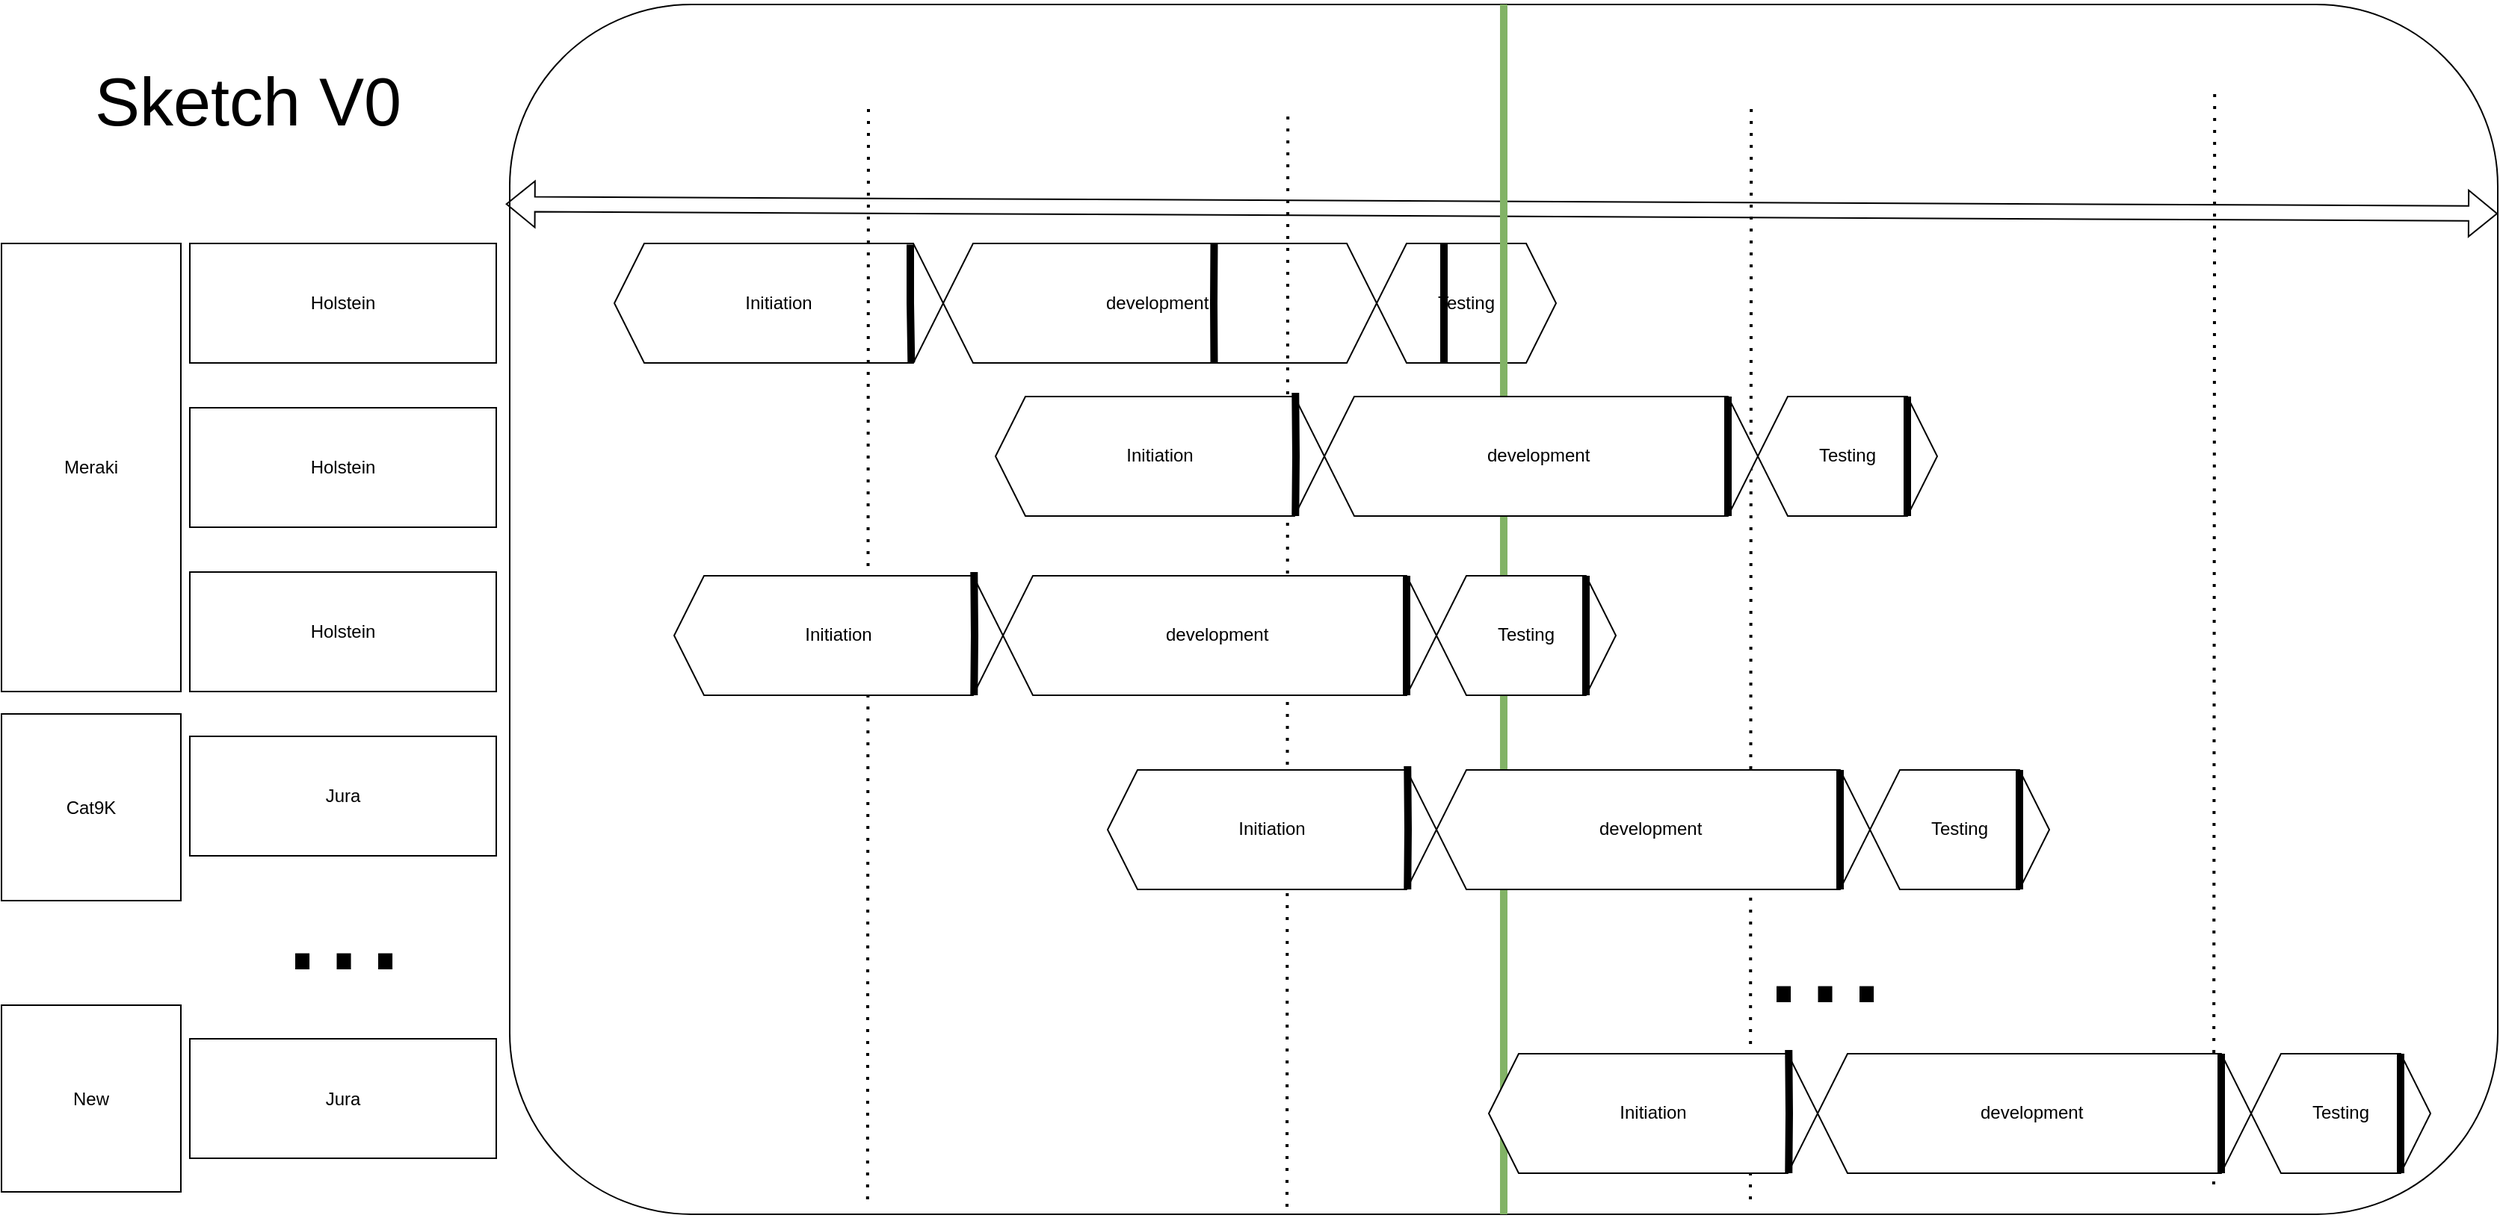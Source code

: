 <mxfile version="16.5.1" type="device"><diagram name="Page-1" id="12e1b939-464a-85fe-373e-61e167be1490"><mxGraphModel dx="5518" dy="2666" grid="1" gridSize="10" guides="1" tooltips="1" connect="1" arrows="1" fold="1" page="1" pageScale="1.5" pageWidth="1169" pageHeight="826" background="none" math="0" shadow="0"><root><mxCell id="0"/><mxCell id="1" parent="0"/><mxCell id="exIwLIKuVTDGaJS_8ych-7" value="" style="rounded=1;whiteSpace=wrap;html=1;" parent="1" vertex="1"><mxGeometry x="-3140" y="-890" width="1330" height="810" as="geometry"/></mxCell><mxCell id="exIwLIKuVTDGaJS_8ych-8" value="Initiation" style="shape=hexagon;perimeter=hexagonPerimeter2;whiteSpace=wrap;html=1;fixedSize=1;" parent="1" vertex="1"><mxGeometry x="-3070" y="-730" width="220" height="80" as="geometry"/></mxCell><mxCell id="exIwLIKuVTDGaJS_8ych-9" value="development&amp;nbsp;" style="shape=hexagon;perimeter=hexagonPerimeter2;whiteSpace=wrap;html=1;fixedSize=1;" parent="1" vertex="1"><mxGeometry x="-2850" y="-730" width="290" height="80" as="geometry"/></mxCell><mxCell id="exIwLIKuVTDGaJS_8ych-10" value="Testing" style="shape=hexagon;perimeter=hexagonPerimeter2;whiteSpace=wrap;html=1;fixedSize=1;" parent="1" vertex="1"><mxGeometry x="-2560" y="-730" width="120" height="80" as="geometry"/></mxCell><mxCell id="exIwLIKuVTDGaJS_8ych-13" value="" style="shape=flexArrow;endArrow=classic;startArrow=classic;html=1;rounded=0;exitX=-0.002;exitY=0.165;exitDx=0;exitDy=0;exitPerimeter=0;" parent="1" source="exIwLIKuVTDGaJS_8ych-7" edge="1"><mxGeometry width="100" height="100" relative="1" as="geometry"><mxPoint x="-2970" y="-710" as="sourcePoint"/><mxPoint x="-1810" y="-750" as="targetPoint"/></mxGeometry></mxCell><mxCell id="exIwLIKuVTDGaJS_8ych-14" value="" style="endArrow=none;dashed=1;html=1;dashPattern=1 3;strokeWidth=2;rounded=0;entryX=0.18;entryY=0.988;entryDx=0;entryDy=0;entryPerimeter=0;" parent="1" target="exIwLIKuVTDGaJS_8ych-7" edge="1"><mxGeometry width="50" height="50" relative="1" as="geometry"><mxPoint x="-2900" y="-820" as="sourcePoint"/><mxPoint x="-2850" y="-870" as="targetPoint"/></mxGeometry></mxCell><mxCell id="exIwLIKuVTDGaJS_8ych-15" value="" style="endArrow=none;dashed=1;html=1;dashPattern=1 3;strokeWidth=2;rounded=0;entryX=0.18;entryY=0.988;entryDx=0;entryDy=0;entryPerimeter=0;" parent="1" edge="1"><mxGeometry width="50" height="50" relative="1" as="geometry"><mxPoint x="-2619.4" y="-815" as="sourcePoint"/><mxPoint x="-2620" y="-84.72" as="targetPoint"/></mxGeometry></mxCell><mxCell id="exIwLIKuVTDGaJS_8ych-16" value="" style="endArrow=none;dashed=1;html=1;dashPattern=1 3;strokeWidth=2;rounded=0;entryX=0.18;entryY=0.988;entryDx=0;entryDy=0;entryPerimeter=0;" parent="1" edge="1"><mxGeometry width="50" height="50" relative="1" as="geometry"><mxPoint x="-2309.4" y="-820" as="sourcePoint"/><mxPoint x="-2310" y="-89.72" as="targetPoint"/></mxGeometry></mxCell><mxCell id="exIwLIKuVTDGaJS_8ych-17" value="" style="endArrow=none;dashed=1;html=1;dashPattern=1 3;strokeWidth=2;rounded=0;entryX=0.18;entryY=0.988;entryDx=0;entryDy=0;entryPerimeter=0;" parent="1" edge="1"><mxGeometry width="50" height="50" relative="1" as="geometry"><mxPoint x="-1999.4" y="-830" as="sourcePoint"/><mxPoint x="-2000" y="-99.72" as="targetPoint"/></mxGeometry></mxCell><mxCell id="exIwLIKuVTDGaJS_8ych-18" value="" style="endArrow=none;html=1;rounded=0;entryX=0.5;entryY=0;entryDx=0;entryDy=0;exitX=0.5;exitY=1;exitDx=0;exitDy=0;strokeWidth=5;fillColor=#d5e8d4;strokeColor=#82b366;" parent="1" source="exIwLIKuVTDGaJS_8ych-7" target="exIwLIKuVTDGaJS_8ych-7" edge="1"><mxGeometry width="50" height="50" relative="1" as="geometry"><mxPoint x="-2500" y="-460" as="sourcePoint"/><mxPoint x="-2450" y="-510" as="targetPoint"/></mxGeometry></mxCell><mxCell id="exIwLIKuVTDGaJS_8ych-21" value="" style="endArrow=none;html=1;rounded=0;strokeWidth=5;entryX=0.375;entryY=0;entryDx=0;entryDy=0;exitX=0.375;exitY=1;exitDx=0;exitDy=0;" parent="1" source="exIwLIKuVTDGaJS_8ych-10" target="exIwLIKuVTDGaJS_8ych-10" edge="1"><mxGeometry width="50" height="50" relative="1" as="geometry"><mxPoint x="-2460" y="-650" as="sourcePoint"/><mxPoint x="-2460" y="-730" as="targetPoint"/><Array as="points"><mxPoint x="-2515" y="-670"/></Array></mxGeometry></mxCell><mxCell id="exIwLIKuVTDGaJS_8ych-22" value="Initiation" style="shape=hexagon;perimeter=hexagonPerimeter2;whiteSpace=wrap;html=1;fixedSize=1;" parent="1" vertex="1"><mxGeometry x="-2815" y="-627.52" width="220" height="80" as="geometry"/></mxCell><mxCell id="exIwLIKuVTDGaJS_8ych-23" value="development&amp;nbsp;" style="shape=hexagon;perimeter=hexagonPerimeter2;whiteSpace=wrap;html=1;fixedSize=1;" parent="1" vertex="1"><mxGeometry x="-2595" y="-627.52" width="290" height="80" as="geometry"/></mxCell><mxCell id="exIwLIKuVTDGaJS_8ych-24" value="Testing" style="shape=hexagon;perimeter=hexagonPerimeter2;whiteSpace=wrap;html=1;fixedSize=1;" parent="1" vertex="1"><mxGeometry x="-2305" y="-627.52" width="120" height="80" as="geometry"/></mxCell><mxCell id="exIwLIKuVTDGaJS_8ych-25" value="" style="endArrow=none;html=1;rounded=0;strokeWidth=5;entryX=0.912;entryY=-0.031;entryDx=0;entryDy=0;exitX=0.912;exitY=1;exitDx=0;exitDy=0;entryPerimeter=0;exitPerimeter=0;" parent="1" source="exIwLIKuVTDGaJS_8ych-22" target="exIwLIKuVTDGaJS_8ych-22" edge="1"><mxGeometry width="50" height="50" relative="1" as="geometry"><mxPoint x="-2745" y="-567.52" as="sourcePoint"/><mxPoint x="-2695" y="-617.52" as="targetPoint"/><Array as="points"><mxPoint x="-2614" y="-587.52"/></Array></mxGeometry></mxCell><mxCell id="exIwLIKuVTDGaJS_8ych-26" value="" style="endArrow=none;html=1;rounded=0;strokeWidth=5;entryX=0.375;entryY=0;entryDx=0;entryDy=0;exitX=0.375;exitY=1;exitDx=0;exitDy=0;" parent="1" edge="1"><mxGeometry width="50" height="50" relative="1" as="geometry"><mxPoint x="-2325" y="-547.52" as="sourcePoint"/><mxPoint x="-2325" y="-627.52" as="targetPoint"/></mxGeometry></mxCell><mxCell id="exIwLIKuVTDGaJS_8ych-27" value="" style="endArrow=none;html=1;rounded=0;strokeWidth=5;entryX=0.375;entryY=0;entryDx=0;entryDy=0;exitX=0.375;exitY=1;exitDx=0;exitDy=0;" parent="1" edge="1"><mxGeometry width="50" height="50" relative="1" as="geometry"><mxPoint x="-2205" y="-547.52" as="sourcePoint"/><mxPoint x="-2205" y="-627.52" as="targetPoint"/></mxGeometry></mxCell><mxCell id="exIwLIKuVTDGaJS_8ych-28" value="Initiation" style="shape=hexagon;perimeter=hexagonPerimeter2;whiteSpace=wrap;html=1;fixedSize=1;" parent="1" vertex="1"><mxGeometry x="-3030" y="-507.52" width="220" height="80" as="geometry"/></mxCell><mxCell id="exIwLIKuVTDGaJS_8ych-29" value="development&amp;nbsp;" style="shape=hexagon;perimeter=hexagonPerimeter2;whiteSpace=wrap;html=1;fixedSize=1;" parent="1" vertex="1"><mxGeometry x="-2810" y="-507.52" width="290" height="80" as="geometry"/></mxCell><mxCell id="exIwLIKuVTDGaJS_8ych-30" value="Testing" style="shape=hexagon;perimeter=hexagonPerimeter2;whiteSpace=wrap;html=1;fixedSize=1;" parent="1" vertex="1"><mxGeometry x="-2520" y="-507.52" width="120" height="80" as="geometry"/></mxCell><mxCell id="exIwLIKuVTDGaJS_8ych-31" value="" style="endArrow=none;html=1;rounded=0;strokeWidth=5;entryX=0.912;entryY=-0.031;entryDx=0;entryDy=0;exitX=0.912;exitY=1;exitDx=0;exitDy=0;entryPerimeter=0;exitPerimeter=0;" parent="1" source="exIwLIKuVTDGaJS_8ych-28" target="exIwLIKuVTDGaJS_8ych-28" edge="1"><mxGeometry width="50" height="50" relative="1" as="geometry"><mxPoint x="-2960" y="-447.52" as="sourcePoint"/><mxPoint x="-2910" y="-497.52" as="targetPoint"/><Array as="points"><mxPoint x="-2829" y="-467.52"/></Array></mxGeometry></mxCell><mxCell id="exIwLIKuVTDGaJS_8ych-32" value="" style="endArrow=none;html=1;rounded=0;strokeWidth=5;entryX=0.375;entryY=0;entryDx=0;entryDy=0;exitX=0.375;exitY=1;exitDx=0;exitDy=0;" parent="1" edge="1"><mxGeometry width="50" height="50" relative="1" as="geometry"><mxPoint x="-2540" y="-427.52" as="sourcePoint"/><mxPoint x="-2540" y="-507.52" as="targetPoint"/></mxGeometry></mxCell><mxCell id="exIwLIKuVTDGaJS_8ych-33" value="" style="endArrow=none;html=1;rounded=0;strokeWidth=5;entryX=0.375;entryY=0;entryDx=0;entryDy=0;exitX=0.375;exitY=1;exitDx=0;exitDy=0;" parent="1" edge="1"><mxGeometry width="50" height="50" relative="1" as="geometry"><mxPoint x="-2420" y="-427.52" as="sourcePoint"/><mxPoint x="-2420" y="-507.52" as="targetPoint"/></mxGeometry></mxCell><mxCell id="exIwLIKuVTDGaJS_8ych-34" value="Initiation" style="shape=hexagon;perimeter=hexagonPerimeter2;whiteSpace=wrap;html=1;fixedSize=1;" parent="1" vertex="1"><mxGeometry x="-2740" y="-377.52" width="220" height="80" as="geometry"/></mxCell><mxCell id="exIwLIKuVTDGaJS_8ych-35" value="development&amp;nbsp;" style="shape=hexagon;perimeter=hexagonPerimeter2;whiteSpace=wrap;html=1;fixedSize=1;" parent="1" vertex="1"><mxGeometry x="-2520" y="-377.52" width="290" height="80" as="geometry"/></mxCell><mxCell id="exIwLIKuVTDGaJS_8ych-36" value="Testing" style="shape=hexagon;perimeter=hexagonPerimeter2;whiteSpace=wrap;html=1;fixedSize=1;" parent="1" vertex="1"><mxGeometry x="-2230" y="-377.52" width="120" height="80" as="geometry"/></mxCell><mxCell id="exIwLIKuVTDGaJS_8ych-37" value="" style="endArrow=none;html=1;rounded=0;strokeWidth=5;entryX=0.912;entryY=-0.031;entryDx=0;entryDy=0;exitX=0.912;exitY=1;exitDx=0;exitDy=0;entryPerimeter=0;exitPerimeter=0;" parent="1" source="exIwLIKuVTDGaJS_8ych-34" target="exIwLIKuVTDGaJS_8ych-34" edge="1"><mxGeometry width="50" height="50" relative="1" as="geometry"><mxPoint x="-2670" y="-317.52" as="sourcePoint"/><mxPoint x="-2620" y="-367.52" as="targetPoint"/><Array as="points"><mxPoint x="-2539" y="-337.52"/></Array></mxGeometry></mxCell><mxCell id="exIwLIKuVTDGaJS_8ych-38" value="" style="endArrow=none;html=1;rounded=0;strokeWidth=5;entryX=0.375;entryY=0;entryDx=0;entryDy=0;exitX=0.375;exitY=1;exitDx=0;exitDy=0;" parent="1" edge="1"><mxGeometry width="50" height="50" relative="1" as="geometry"><mxPoint x="-2250" y="-297.52" as="sourcePoint"/><mxPoint x="-2250" y="-377.52" as="targetPoint"/></mxGeometry></mxCell><mxCell id="exIwLIKuVTDGaJS_8ych-39" value="" style="endArrow=none;html=1;rounded=0;strokeWidth=5;entryX=0.375;entryY=0;entryDx=0;entryDy=0;exitX=0.375;exitY=1;exitDx=0;exitDy=0;" parent="1" edge="1"><mxGeometry width="50" height="50" relative="1" as="geometry"><mxPoint x="-2130" y="-297.52" as="sourcePoint"/><mxPoint x="-2130" y="-377.52" as="targetPoint"/></mxGeometry></mxCell><mxCell id="exIwLIKuVTDGaJS_8ych-40" value="Initiation" style="shape=hexagon;perimeter=hexagonPerimeter2;whiteSpace=wrap;html=1;fixedSize=1;" parent="1" vertex="1"><mxGeometry x="-2485" y="-187.52" width="220" height="80" as="geometry"/></mxCell><mxCell id="exIwLIKuVTDGaJS_8ych-41" value="development&amp;nbsp;" style="shape=hexagon;perimeter=hexagonPerimeter2;whiteSpace=wrap;html=1;fixedSize=1;" parent="1" vertex="1"><mxGeometry x="-2265" y="-187.52" width="290" height="80" as="geometry"/></mxCell><mxCell id="exIwLIKuVTDGaJS_8ych-42" value="Testing" style="shape=hexagon;perimeter=hexagonPerimeter2;whiteSpace=wrap;html=1;fixedSize=1;" parent="1" vertex="1"><mxGeometry x="-1975" y="-187.52" width="120" height="80" as="geometry"/></mxCell><mxCell id="exIwLIKuVTDGaJS_8ych-43" value="" style="endArrow=none;html=1;rounded=0;strokeWidth=5;entryX=0.912;entryY=-0.031;entryDx=0;entryDy=0;exitX=0.912;exitY=1;exitDx=0;exitDy=0;entryPerimeter=0;exitPerimeter=0;" parent="1" source="exIwLIKuVTDGaJS_8ych-40" target="exIwLIKuVTDGaJS_8ych-40" edge="1"><mxGeometry width="50" height="50" relative="1" as="geometry"><mxPoint x="-2415" y="-127.52" as="sourcePoint"/><mxPoint x="-2365" y="-177.52" as="targetPoint"/><Array as="points"><mxPoint x="-2284" y="-147.52"/></Array></mxGeometry></mxCell><mxCell id="exIwLIKuVTDGaJS_8ych-44" value="" style="endArrow=none;html=1;rounded=0;strokeWidth=5;entryX=0.375;entryY=0;entryDx=0;entryDy=0;exitX=0.375;exitY=1;exitDx=0;exitDy=0;" parent="1" edge="1"><mxGeometry width="50" height="50" relative="1" as="geometry"><mxPoint x="-1995" y="-107.52" as="sourcePoint"/><mxPoint x="-1995" y="-187.52" as="targetPoint"/></mxGeometry></mxCell><mxCell id="exIwLIKuVTDGaJS_8ych-45" value="" style="endArrow=none;html=1;rounded=0;strokeWidth=5;entryX=0.375;entryY=0;entryDx=0;entryDy=0;exitX=0.375;exitY=1;exitDx=0;exitDy=0;" parent="1" edge="1"><mxGeometry width="50" height="50" relative="1" as="geometry"><mxPoint x="-1875" y="-107.52" as="sourcePoint"/><mxPoint x="-1875" y="-187.52" as="targetPoint"/></mxGeometry></mxCell><mxCell id="exIwLIKuVTDGaJS_8ych-46" value="&lt;font style=&quot;font-size: 100px&quot;&gt;...&lt;/font&gt;" style="text;html=1;strokeColor=none;fillColor=none;align=center;verticalAlign=middle;whiteSpace=wrap;rounded=0;" parent="1" vertex="1"><mxGeometry x="-2445" y="-377.52" width="370" height="240" as="geometry"/></mxCell><mxCell id="Rpb5bx5xb1qB9lg5ILH0-1" value="" style="endArrow=none;html=1;rounded=0;strokeWidth=5;entryX=0.625;entryY=0;entryDx=0;entryDy=0;exitX=0.625;exitY=1;exitDx=0;exitDy=0;" parent="1" source="exIwLIKuVTDGaJS_8ych-9" target="exIwLIKuVTDGaJS_8ych-9" edge="1"><mxGeometry width="50" height="50" relative="1" as="geometry"><mxPoint x="-2505" y="-640.0" as="sourcePoint"/><mxPoint x="-2505" y="-720" as="targetPoint"/><Array as="points"><mxPoint x="-2669" y="-690"/></Array></mxGeometry></mxCell><mxCell id="RVb1r7F0K4i-i3Arl5gJ-2" value="Meraki" style="rounded=0;whiteSpace=wrap;html=1;" parent="1" vertex="1"><mxGeometry x="-3480" y="-730" width="120" height="300" as="geometry"/></mxCell><mxCell id="F0vbZXk8hU4OlKIwhVoT-1" value="Holstein" style="rounded=0;whiteSpace=wrap;html=1;" vertex="1" parent="1"><mxGeometry x="-3354" y="-730" width="205" height="80" as="geometry"/></mxCell><mxCell id="F0vbZXk8hU4OlKIwhVoT-2" value="Cat9K" style="rounded=0;whiteSpace=wrap;html=1;" vertex="1" parent="1"><mxGeometry x="-3480" y="-415" width="120" height="125" as="geometry"/></mxCell><mxCell id="F0vbZXk8hU4OlKIwhVoT-3" value="Holstein" style="rounded=0;whiteSpace=wrap;html=1;" vertex="1" parent="1"><mxGeometry x="-3354" y="-620" width="205" height="80" as="geometry"/></mxCell><mxCell id="F0vbZXk8hU4OlKIwhVoT-4" value="Holstein" style="rounded=0;whiteSpace=wrap;html=1;" vertex="1" parent="1"><mxGeometry x="-3354" y="-510" width="205" height="80" as="geometry"/></mxCell><mxCell id="F0vbZXk8hU4OlKIwhVoT-5" value="Jura" style="rounded=0;whiteSpace=wrap;html=1;" vertex="1" parent="1"><mxGeometry x="-3354" y="-400" width="205" height="80" as="geometry"/></mxCell><mxCell id="F0vbZXk8hU4OlKIwhVoT-6" value="" style="endArrow=none;html=1;rounded=0;strokeWidth=5;entryX=0.9;entryY=0.01;entryDx=0;entryDy=0;exitX=0.903;exitY=0.996;exitDx=0;exitDy=0;entryPerimeter=0;exitPerimeter=0;" edge="1" parent="1" source="exIwLIKuVTDGaJS_8ych-8" target="exIwLIKuVTDGaJS_8ych-8"><mxGeometry width="50" height="50" relative="1" as="geometry"><mxPoint x="-2658.75" y="-640.0" as="sourcePoint"/><mxPoint x="-2658.75" y="-720" as="targetPoint"/><Array as="points"><mxPoint x="-2872" y="-690"/></Array></mxGeometry></mxCell><mxCell id="F0vbZXk8hU4OlKIwhVoT-7" value="New" style="rounded=0;whiteSpace=wrap;html=1;" vertex="1" parent="1"><mxGeometry x="-3480" y="-220" width="120" height="125" as="geometry"/></mxCell><mxCell id="F0vbZXk8hU4OlKIwhVoT-8" value="Jura" style="rounded=0;whiteSpace=wrap;html=1;" vertex="1" parent="1"><mxGeometry x="-3354" y="-197.5" width="205" height="80" as="geometry"/></mxCell><mxCell id="F0vbZXk8hU4OlKIwhVoT-9" value="&lt;font style=&quot;font-size: 100px&quot;&gt;...&lt;/font&gt;" style="text;html=1;strokeColor=none;fillColor=none;align=center;verticalAlign=middle;whiteSpace=wrap;rounded=0;" vertex="1" parent="1"><mxGeometry x="-3436.5" y="-400" width="370" height="240" as="geometry"/></mxCell><mxCell id="F0vbZXk8hU4OlKIwhVoT-10" value="&lt;font style=&quot;font-size: 45px&quot;&gt;Sketch V0&lt;br&gt;&lt;/font&gt;" style="text;html=1;strokeColor=none;fillColor=none;align=center;verticalAlign=middle;whiteSpace=wrap;rounded=0;" vertex="1" parent="1"><mxGeometry x="-3470" y="-840" width="310" height="30" as="geometry"/></mxCell></root></mxGraphModel></diagram></mxfile>